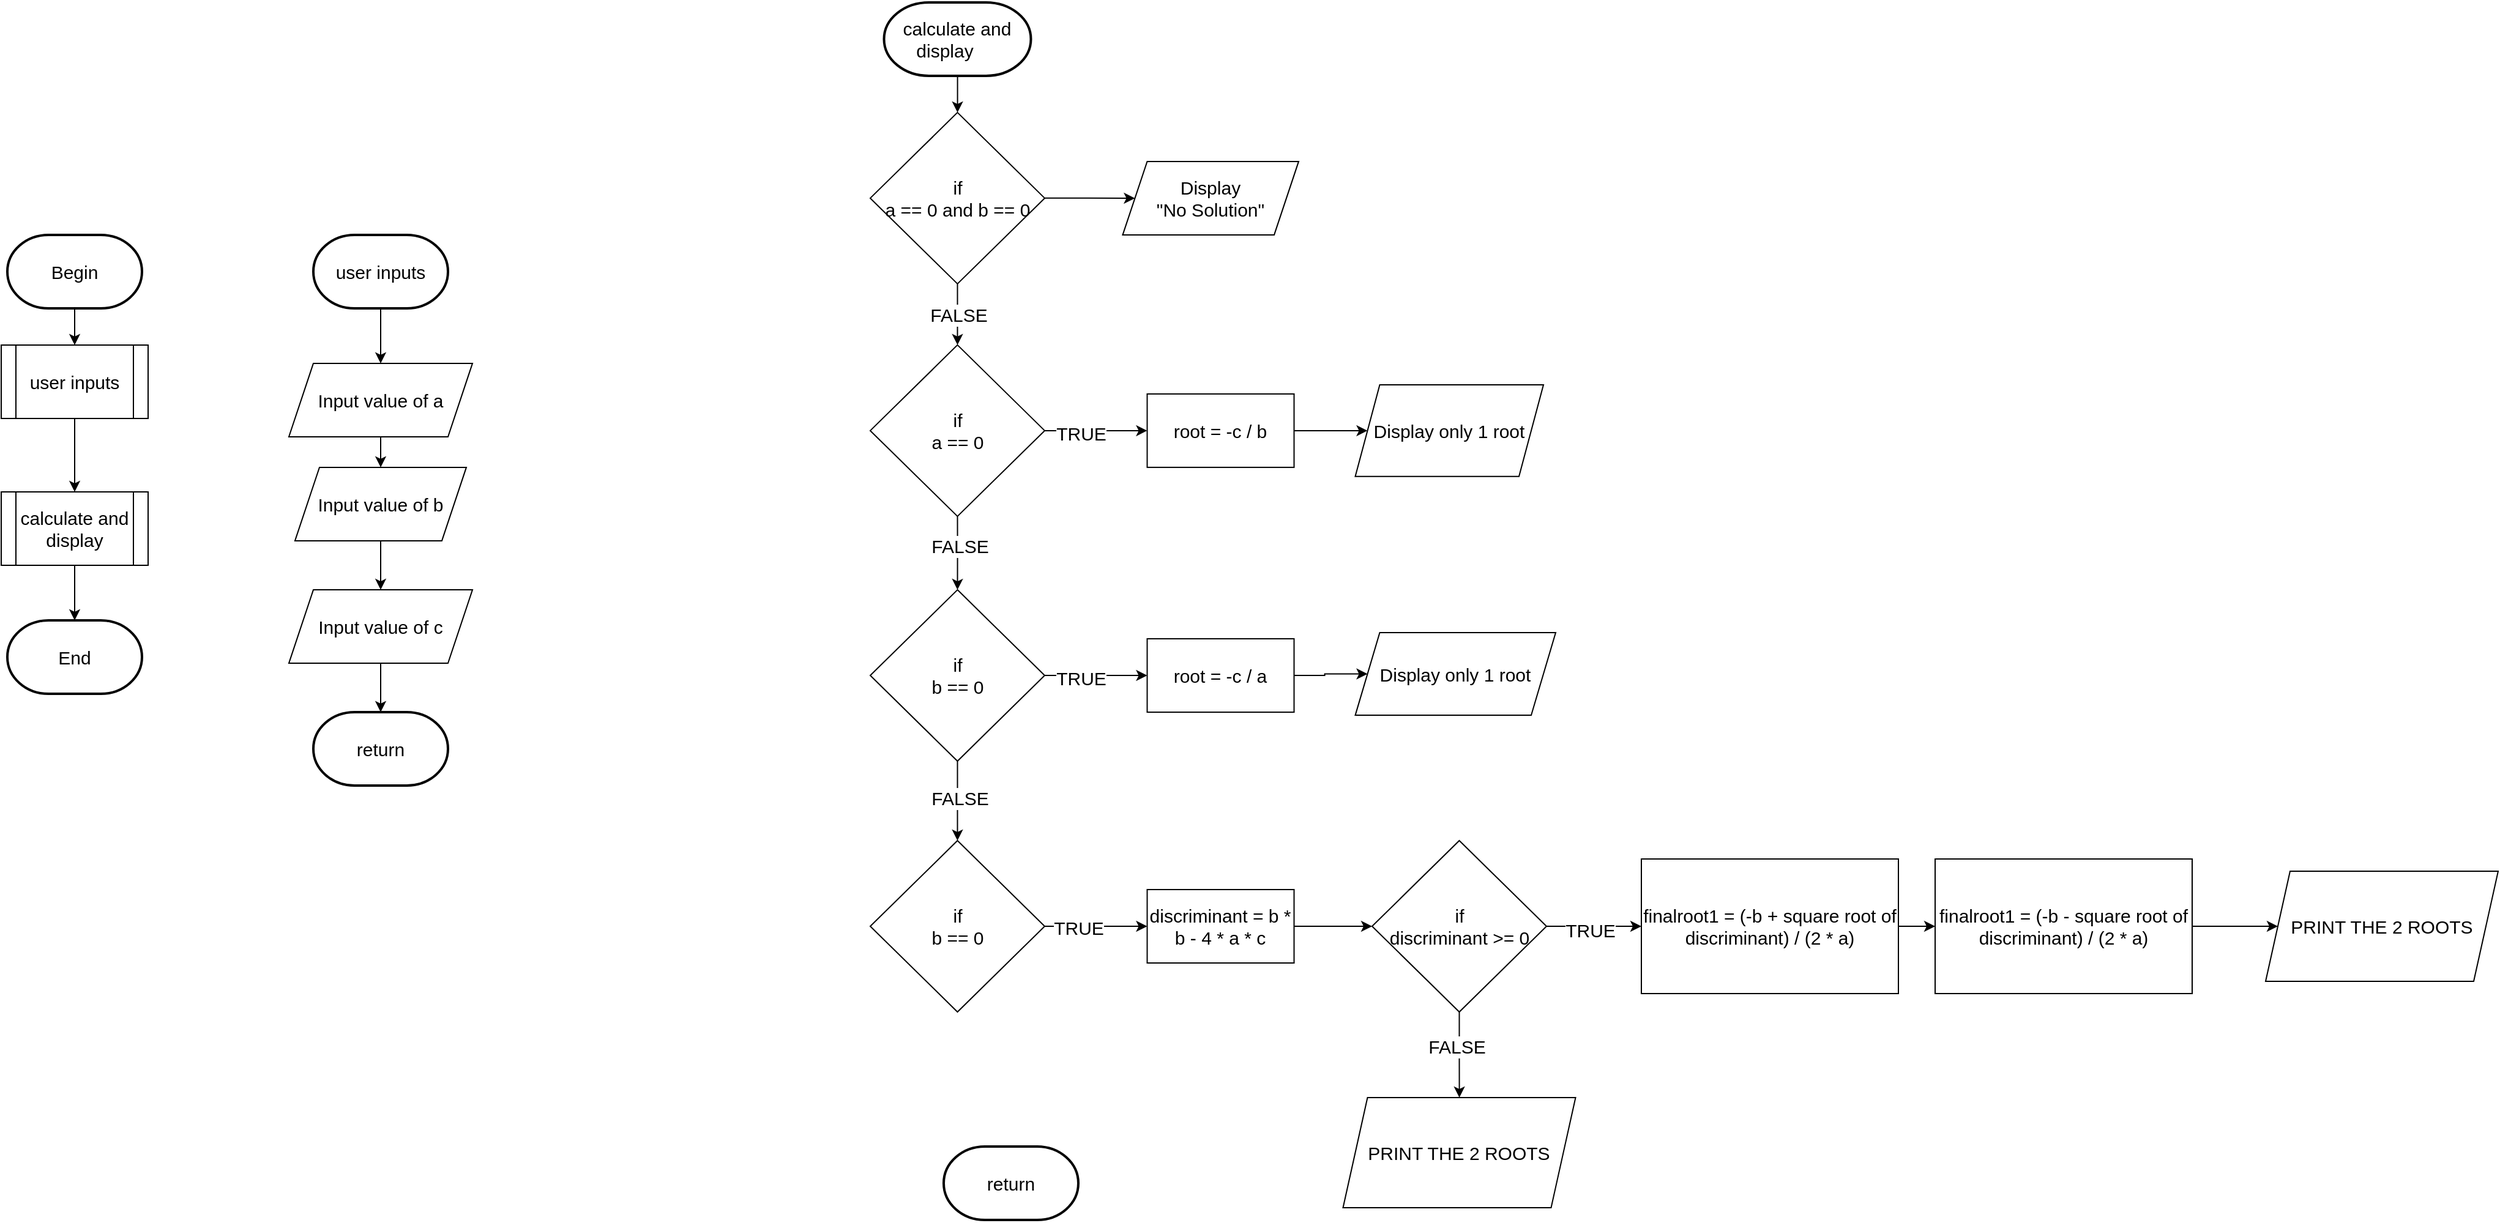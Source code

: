 <mxfile version="22.1.11" type="github">
  <diagram name="Page-1" id="sum3KPvAP9c18_npDY0O">
    <mxGraphModel dx="1155" dy="605" grid="1" gridSize="10" guides="1" tooltips="1" connect="1" arrows="1" fold="1" page="1" pageScale="1" pageWidth="850" pageHeight="1100" math="0" shadow="0">
      <root>
        <mxCell id="0" />
        <mxCell id="1" parent="0" />
        <mxCell id="lr6kMDuDYrGQgOg-v3O_-4" value="" style="edgeStyle=orthogonalEdgeStyle;rounded=0;orthogonalLoop=1;jettySize=auto;html=1;fontSize=15;" edge="1" parent="1" source="lr6kMDuDYrGQgOg-v3O_-1" target="lr6kMDuDYrGQgOg-v3O_-2">
          <mxGeometry relative="1" as="geometry" />
        </mxCell>
        <mxCell id="lr6kMDuDYrGQgOg-v3O_-1" value="&lt;font style=&quot;font-size: 15px;&quot;&gt;Begin&lt;/font&gt;" style="strokeWidth=2;html=1;shape=mxgraph.flowchart.terminator;whiteSpace=wrap;fontSize=15;" vertex="1" parent="1">
          <mxGeometry x="215" y="235" width="110" height="60" as="geometry" />
        </mxCell>
        <mxCell id="lr6kMDuDYrGQgOg-v3O_-5" value="" style="edgeStyle=orthogonalEdgeStyle;rounded=0;orthogonalLoop=1;jettySize=auto;html=1;fontSize=15;" edge="1" parent="1" source="lr6kMDuDYrGQgOg-v3O_-2" target="lr6kMDuDYrGQgOg-v3O_-3">
          <mxGeometry relative="1" as="geometry" />
        </mxCell>
        <mxCell id="lr6kMDuDYrGQgOg-v3O_-2" value="user inputs" style="shape=process;whiteSpace=wrap;html=1;backgroundOutline=1;fontSize=15;" vertex="1" parent="1">
          <mxGeometry x="210" y="325" width="120" height="60" as="geometry" />
        </mxCell>
        <mxCell id="lr6kMDuDYrGQgOg-v3O_-7" value="" style="edgeStyle=orthogonalEdgeStyle;rounded=0;orthogonalLoop=1;jettySize=auto;html=1;fontSize=15;" edge="1" parent="1" source="lr6kMDuDYrGQgOg-v3O_-3" target="lr6kMDuDYrGQgOg-v3O_-6">
          <mxGeometry relative="1" as="geometry" />
        </mxCell>
        <mxCell id="lr6kMDuDYrGQgOg-v3O_-3" value="calculate and display" style="shape=process;whiteSpace=wrap;html=1;backgroundOutline=1;fontSize=15;" vertex="1" parent="1">
          <mxGeometry x="210" y="445" width="120" height="60" as="geometry" />
        </mxCell>
        <mxCell id="lr6kMDuDYrGQgOg-v3O_-6" value="&lt;font style=&quot;font-size: 15px;&quot;&gt;End&lt;/font&gt;" style="strokeWidth=2;html=1;shape=mxgraph.flowchart.terminator;whiteSpace=wrap;fontSize=15;" vertex="1" parent="1">
          <mxGeometry x="215" y="550" width="110" height="60" as="geometry" />
        </mxCell>
        <mxCell id="lr6kMDuDYrGQgOg-v3O_-14" value="" style="edgeStyle=orthogonalEdgeStyle;rounded=0;orthogonalLoop=1;jettySize=auto;html=1;fontSize=15;" edge="1" parent="1" source="lr6kMDuDYrGQgOg-v3O_-8" target="lr6kMDuDYrGQgOg-v3O_-9">
          <mxGeometry relative="1" as="geometry" />
        </mxCell>
        <mxCell id="lr6kMDuDYrGQgOg-v3O_-8" value="&lt;span style=&quot;font-size: 15px;&quot;&gt;user inputs&lt;/span&gt;" style="strokeWidth=2;html=1;shape=mxgraph.flowchart.terminator;whiteSpace=wrap;fontSize=15;" vertex="1" parent="1">
          <mxGeometry x="465" y="235" width="110" height="60" as="geometry" />
        </mxCell>
        <mxCell id="lr6kMDuDYrGQgOg-v3O_-13" value="" style="edgeStyle=orthogonalEdgeStyle;rounded=0;orthogonalLoop=1;jettySize=auto;html=1;fontSize=15;" edge="1" parent="1" source="lr6kMDuDYrGQgOg-v3O_-9" target="lr6kMDuDYrGQgOg-v3O_-10">
          <mxGeometry relative="1" as="geometry" />
        </mxCell>
        <mxCell id="lr6kMDuDYrGQgOg-v3O_-9" value="Input value of a" style="shape=parallelogram;perimeter=parallelogramPerimeter;whiteSpace=wrap;html=1;fixedSize=1;fontSize=15;" vertex="1" parent="1">
          <mxGeometry x="445" y="340" width="150" height="60" as="geometry" />
        </mxCell>
        <mxCell id="lr6kMDuDYrGQgOg-v3O_-17" value="" style="edgeStyle=orthogonalEdgeStyle;rounded=0;orthogonalLoop=1;jettySize=auto;html=1;fontSize=15;" edge="1" parent="1" source="lr6kMDuDYrGQgOg-v3O_-10" target="lr6kMDuDYrGQgOg-v3O_-11">
          <mxGeometry relative="1" as="geometry" />
        </mxCell>
        <mxCell id="lr6kMDuDYrGQgOg-v3O_-10" value="Input value of b" style="shape=parallelogram;perimeter=parallelogramPerimeter;whiteSpace=wrap;html=1;fixedSize=1;fontSize=15;" vertex="1" parent="1">
          <mxGeometry x="450" y="424.95" width="140" height="60" as="geometry" />
        </mxCell>
        <mxCell id="lr6kMDuDYrGQgOg-v3O_-19" value="" style="edgeStyle=orthogonalEdgeStyle;rounded=0;orthogonalLoop=1;jettySize=auto;html=1;fontSize=15;" edge="1" parent="1" source="lr6kMDuDYrGQgOg-v3O_-11" target="lr6kMDuDYrGQgOg-v3O_-18">
          <mxGeometry relative="1" as="geometry" />
        </mxCell>
        <mxCell id="lr6kMDuDYrGQgOg-v3O_-11" value="Input value of c" style="shape=parallelogram;perimeter=parallelogramPerimeter;whiteSpace=wrap;html=1;fixedSize=1;fontSize=15;" vertex="1" parent="1">
          <mxGeometry x="445" y="525.04" width="150" height="60" as="geometry" />
        </mxCell>
        <mxCell id="lr6kMDuDYrGQgOg-v3O_-18" value="&lt;font style=&quot;font-size: 15px;&quot;&gt;return&lt;/font&gt;" style="strokeWidth=2;html=1;shape=mxgraph.flowchart.terminator;whiteSpace=wrap;fontSize=15;" vertex="1" parent="1">
          <mxGeometry x="465" y="625" width="110" height="60" as="geometry" />
        </mxCell>
        <mxCell id="lr6kMDuDYrGQgOg-v3O_-22" value="" style="edgeStyle=orthogonalEdgeStyle;rounded=0;orthogonalLoop=1;jettySize=auto;html=1;fontSize=15;" edge="1" parent="1" source="lr6kMDuDYrGQgOg-v3O_-20" target="lr6kMDuDYrGQgOg-v3O_-21">
          <mxGeometry relative="1" as="geometry" />
        </mxCell>
        <mxCell id="lr6kMDuDYrGQgOg-v3O_-20" value="&lt;span style=&quot;font-size: 15px;&quot;&gt;calculate and display&lt;span style=&quot;white-space: pre; font-size: 15px;&quot;&gt;&#x9;&lt;/span&gt;&lt;/span&gt;" style="strokeWidth=2;html=1;shape=mxgraph.flowchart.terminator;whiteSpace=wrap;fontSize=15;" vertex="1" parent="1">
          <mxGeometry x="931.25" y="44.95" width="120" height="60" as="geometry" />
        </mxCell>
        <mxCell id="lr6kMDuDYrGQgOg-v3O_-24" value="" style="edgeStyle=orthogonalEdgeStyle;rounded=0;orthogonalLoop=1;jettySize=auto;html=1;fontSize=15;" edge="1" parent="1" source="lr6kMDuDYrGQgOg-v3O_-21" target="lr6kMDuDYrGQgOg-v3O_-23">
          <mxGeometry relative="1" as="geometry" />
        </mxCell>
        <mxCell id="lr6kMDuDYrGQgOg-v3O_-25" value="FALSE" style="edgeLabel;html=1;align=center;verticalAlign=middle;resizable=0;points=[];fontSize=15;" vertex="1" connectable="0" parent="lr6kMDuDYrGQgOg-v3O_-24">
          <mxGeometry x="-0.013" relative="1" as="geometry">
            <mxPoint as="offset" />
          </mxGeometry>
        </mxCell>
        <mxCell id="lr6kMDuDYrGQgOg-v3O_-33" value="" style="edgeStyle=orthogonalEdgeStyle;rounded=0;orthogonalLoop=1;jettySize=auto;html=1;fontSize=15;" edge="1" parent="1" source="lr6kMDuDYrGQgOg-v3O_-21" target="lr6kMDuDYrGQgOg-v3O_-32">
          <mxGeometry relative="1" as="geometry" />
        </mxCell>
        <mxCell id="lr6kMDuDYrGQgOg-v3O_-21" value="if&lt;br style=&quot;font-size: 15px;&quot;&gt;a == 0 and b == 0" style="rhombus;whiteSpace=wrap;html=1;fontSize=15;" vertex="1" parent="1">
          <mxGeometry x="920" y="134.95" width="142.5" height="140" as="geometry" />
        </mxCell>
        <mxCell id="lr6kMDuDYrGQgOg-v3O_-28" value="" style="edgeStyle=orthogonalEdgeStyle;rounded=0;orthogonalLoop=1;jettySize=auto;html=1;fontSize=15;" edge="1" parent="1" source="lr6kMDuDYrGQgOg-v3O_-23" target="lr6kMDuDYrGQgOg-v3O_-26">
          <mxGeometry relative="1" as="geometry" />
        </mxCell>
        <mxCell id="lr6kMDuDYrGQgOg-v3O_-29" value="TRUE" style="edgeLabel;html=1;align=center;verticalAlign=middle;resizable=0;points=[];fontSize=15;" vertex="1" connectable="0" parent="lr6kMDuDYrGQgOg-v3O_-28">
          <mxGeometry x="-0.291" y="-2" relative="1" as="geometry">
            <mxPoint as="offset" />
          </mxGeometry>
        </mxCell>
        <mxCell id="lr6kMDuDYrGQgOg-v3O_-40" value="" style="edgeStyle=orthogonalEdgeStyle;rounded=0;orthogonalLoop=1;jettySize=auto;html=1;exitX=0.5;exitY=1;exitDx=0;exitDy=0;fontSize=15;" edge="1" parent="1" source="lr6kMDuDYrGQgOg-v3O_-23" target="lr6kMDuDYrGQgOg-v3O_-36">
          <mxGeometry relative="1" as="geometry">
            <mxPoint x="991.345" y="494.946" as="sourcePoint" />
          </mxGeometry>
        </mxCell>
        <mxCell id="lr6kMDuDYrGQgOg-v3O_-41" value="FALSE" style="edgeLabel;html=1;align=center;verticalAlign=middle;resizable=0;points=[];fontSize=15;" vertex="1" connectable="0" parent="lr6kMDuDYrGQgOg-v3O_-40">
          <mxGeometry x="-0.197" y="1" relative="1" as="geometry">
            <mxPoint as="offset" />
          </mxGeometry>
        </mxCell>
        <mxCell id="lr6kMDuDYrGQgOg-v3O_-23" value="if&lt;br style=&quot;font-size: 15px;&quot;&gt;a == 0" style="rhombus;whiteSpace=wrap;html=1;fontSize=15;" vertex="1" parent="1">
          <mxGeometry x="920" y="324.95" width="142.5" height="140" as="geometry" />
        </mxCell>
        <mxCell id="lr6kMDuDYrGQgOg-v3O_-31" value="" style="edgeStyle=orthogonalEdgeStyle;rounded=0;orthogonalLoop=1;jettySize=auto;html=1;fontSize=15;" edge="1" parent="1" source="lr6kMDuDYrGQgOg-v3O_-26" target="lr6kMDuDYrGQgOg-v3O_-30">
          <mxGeometry relative="1" as="geometry" />
        </mxCell>
        <mxCell id="lr6kMDuDYrGQgOg-v3O_-26" value="root = -c / b" style="rounded=0;whiteSpace=wrap;html=1;fontSize=15;" vertex="1" parent="1">
          <mxGeometry x="1146.25" y="364.95" width="120" height="60" as="geometry" />
        </mxCell>
        <mxCell id="lr6kMDuDYrGQgOg-v3O_-30" value="Display only 1 root" style="shape=parallelogram;perimeter=parallelogramPerimeter;whiteSpace=wrap;html=1;fixedSize=1;fontSize=15;" vertex="1" parent="1">
          <mxGeometry x="1316.25" y="357.48" width="153.75" height="74.95" as="geometry" />
        </mxCell>
        <mxCell id="lr6kMDuDYrGQgOg-v3O_-32" value="Display &lt;br style=&quot;font-size: 15px;&quot;&gt;&quot;No Solution&quot;" style="shape=parallelogram;perimeter=parallelogramPerimeter;whiteSpace=wrap;html=1;fixedSize=1;fontSize=15;" vertex="1" parent="1">
          <mxGeometry x="1126.25" y="174.95" width="143.75" height="60" as="geometry" />
        </mxCell>
        <mxCell id="lr6kMDuDYrGQgOg-v3O_-34" value="" style="edgeStyle=orthogonalEdgeStyle;rounded=0;orthogonalLoop=1;jettySize=auto;html=1;fontSize=15;" edge="1" parent="1" source="lr6kMDuDYrGQgOg-v3O_-36" target="lr6kMDuDYrGQgOg-v3O_-38">
          <mxGeometry relative="1" as="geometry" />
        </mxCell>
        <mxCell id="lr6kMDuDYrGQgOg-v3O_-35" value="TRUE" style="edgeLabel;html=1;align=center;verticalAlign=middle;resizable=0;points=[];fontSize=15;" vertex="1" connectable="0" parent="lr6kMDuDYrGQgOg-v3O_-34">
          <mxGeometry x="-0.291" y="-2" relative="1" as="geometry">
            <mxPoint as="offset" />
          </mxGeometry>
        </mxCell>
        <mxCell id="lr6kMDuDYrGQgOg-v3O_-43" value="" style="edgeStyle=orthogonalEdgeStyle;rounded=0;orthogonalLoop=1;jettySize=auto;html=1;fontSize=15;" edge="1" parent="1" source="lr6kMDuDYrGQgOg-v3O_-36" target="lr6kMDuDYrGQgOg-v3O_-42">
          <mxGeometry relative="1" as="geometry" />
        </mxCell>
        <mxCell id="lr6kMDuDYrGQgOg-v3O_-44" value="FALSE" style="edgeLabel;html=1;align=center;verticalAlign=middle;resizable=0;points=[];fontSize=15;" vertex="1" connectable="0" parent="lr6kMDuDYrGQgOg-v3O_-43">
          <mxGeometry x="-0.089" y="1" relative="1" as="geometry">
            <mxPoint as="offset" />
          </mxGeometry>
        </mxCell>
        <mxCell id="lr6kMDuDYrGQgOg-v3O_-36" value="if&lt;br style=&quot;font-size: 15px;&quot;&gt;b == 0" style="rhombus;whiteSpace=wrap;html=1;fontSize=15;" vertex="1" parent="1">
          <mxGeometry x="920" y="525.04" width="142.5" height="140" as="geometry" />
        </mxCell>
        <mxCell id="lr6kMDuDYrGQgOg-v3O_-37" value="" style="edgeStyle=orthogonalEdgeStyle;rounded=0;orthogonalLoop=1;jettySize=auto;html=1;fontSize=15;" edge="1" parent="1" source="lr6kMDuDYrGQgOg-v3O_-38" target="lr6kMDuDYrGQgOg-v3O_-39">
          <mxGeometry relative="1" as="geometry" />
        </mxCell>
        <mxCell id="lr6kMDuDYrGQgOg-v3O_-38" value="root = -c / a" style="rounded=0;whiteSpace=wrap;html=1;fontSize=15;" vertex="1" parent="1">
          <mxGeometry x="1146.25" y="565.04" width="120" height="60" as="geometry" />
        </mxCell>
        <mxCell id="lr6kMDuDYrGQgOg-v3O_-39" value="Display only 1 root" style="shape=parallelogram;perimeter=parallelogramPerimeter;whiteSpace=wrap;html=1;fixedSize=1;fontSize=15;" vertex="1" parent="1">
          <mxGeometry x="1316.25" y="560" width="163.75" height="67.56" as="geometry" />
        </mxCell>
        <mxCell id="lr6kMDuDYrGQgOg-v3O_-46" value="" style="edgeStyle=orthogonalEdgeStyle;rounded=0;orthogonalLoop=1;jettySize=auto;html=1;fontSize=15;" edge="1" parent="1" source="lr6kMDuDYrGQgOg-v3O_-42" target="lr6kMDuDYrGQgOg-v3O_-45">
          <mxGeometry relative="1" as="geometry" />
        </mxCell>
        <mxCell id="lr6kMDuDYrGQgOg-v3O_-47" value="TRUE" style="edgeLabel;html=1;align=center;verticalAlign=middle;resizable=0;points=[];fontSize=15;" vertex="1" connectable="0" parent="lr6kMDuDYrGQgOg-v3O_-46">
          <mxGeometry x="-0.358" y="-1" relative="1" as="geometry">
            <mxPoint as="offset" />
          </mxGeometry>
        </mxCell>
        <mxCell id="lr6kMDuDYrGQgOg-v3O_-42" value="if&lt;br style=&quot;font-size: 15px;&quot;&gt;b == 0" style="rhombus;whiteSpace=wrap;html=1;fontSize=15;" vertex="1" parent="1">
          <mxGeometry x="920" y="730.0" width="142.5" height="140" as="geometry" />
        </mxCell>
        <mxCell id="lr6kMDuDYrGQgOg-v3O_-50" value="" style="edgeStyle=orthogonalEdgeStyle;rounded=0;orthogonalLoop=1;jettySize=auto;html=1;fontSize=15;" edge="1" parent="1" source="lr6kMDuDYrGQgOg-v3O_-45" target="lr6kMDuDYrGQgOg-v3O_-49">
          <mxGeometry relative="1" as="geometry" />
        </mxCell>
        <mxCell id="lr6kMDuDYrGQgOg-v3O_-45" value="discriminant = b * b - 4 * a * c" style="rounded=0;whiteSpace=wrap;html=1;fontSize=15;" vertex="1" parent="1">
          <mxGeometry x="1146.25" y="770.0" width="120" height="60" as="geometry" />
        </mxCell>
        <mxCell id="lr6kMDuDYrGQgOg-v3O_-52" value="" style="edgeStyle=orthogonalEdgeStyle;rounded=0;orthogonalLoop=1;jettySize=auto;html=1;fontSize=15;" edge="1" parent="1" source="lr6kMDuDYrGQgOg-v3O_-49" target="lr6kMDuDYrGQgOg-v3O_-51">
          <mxGeometry relative="1" as="geometry" />
        </mxCell>
        <mxCell id="lr6kMDuDYrGQgOg-v3O_-55" value="&lt;font style=&quot;font-size: 15px;&quot;&gt;TRUE&lt;/font&gt;" style="edgeLabel;html=1;align=center;verticalAlign=middle;resizable=0;points=[];" vertex="1" connectable="0" parent="lr6kMDuDYrGQgOg-v3O_-52">
          <mxGeometry x="-0.174" y="-3" relative="1" as="geometry">
            <mxPoint x="3" as="offset" />
          </mxGeometry>
        </mxCell>
        <mxCell id="lr6kMDuDYrGQgOg-v3O_-60" value="" style="edgeStyle=orthogonalEdgeStyle;rounded=0;orthogonalLoop=1;jettySize=auto;html=1;" edge="1" parent="1" source="lr6kMDuDYrGQgOg-v3O_-49" target="lr6kMDuDYrGQgOg-v3O_-59">
          <mxGeometry relative="1" as="geometry" />
        </mxCell>
        <mxCell id="lr6kMDuDYrGQgOg-v3O_-61" value="&lt;font style=&quot;font-size: 15px;&quot;&gt;FALSE&lt;/font&gt;" style="edgeLabel;html=1;align=center;verticalAlign=middle;resizable=0;points=[];" vertex="1" connectable="0" parent="lr6kMDuDYrGQgOg-v3O_-60">
          <mxGeometry x="-0.213" y="-3" relative="1" as="geometry">
            <mxPoint as="offset" />
          </mxGeometry>
        </mxCell>
        <mxCell id="lr6kMDuDYrGQgOg-v3O_-49" value="if&lt;br style=&quot;font-size: 15px;&quot;&gt;discriminant &amp;gt;= 0" style="rhombus;whiteSpace=wrap;html=1;fontSize=15;" vertex="1" parent="1">
          <mxGeometry x="1330" y="730.0" width="142.5" height="140" as="geometry" />
        </mxCell>
        <mxCell id="lr6kMDuDYrGQgOg-v3O_-54" value="" style="edgeStyle=orthogonalEdgeStyle;rounded=0;orthogonalLoop=1;jettySize=auto;html=1;" edge="1" parent="1" source="lr6kMDuDYrGQgOg-v3O_-51" target="lr6kMDuDYrGQgOg-v3O_-53">
          <mxGeometry relative="1" as="geometry" />
        </mxCell>
        <mxCell id="lr6kMDuDYrGQgOg-v3O_-51" value="&lt;font style=&quot;font-size: 15px;&quot;&gt;finalroot1 = (-b + square root of discriminant) / (2 * a)&lt;/font&gt;" style="rounded=0;whiteSpace=wrap;html=1;fontSize=15;" vertex="1" parent="1">
          <mxGeometry x="1550" y="745" width="210" height="110" as="geometry" />
        </mxCell>
        <mxCell id="lr6kMDuDYrGQgOg-v3O_-58" value="" style="edgeStyle=orthogonalEdgeStyle;rounded=0;orthogonalLoop=1;jettySize=auto;html=1;" edge="1" parent="1" source="lr6kMDuDYrGQgOg-v3O_-53" target="lr6kMDuDYrGQgOg-v3O_-56">
          <mxGeometry relative="1" as="geometry" />
        </mxCell>
        <mxCell id="lr6kMDuDYrGQgOg-v3O_-53" value="&lt;font style=&quot;font-size: 15px;&quot;&gt;finalroot1 = (-b - square root of discriminant) / (2 * a)&lt;/font&gt;" style="rounded=0;whiteSpace=wrap;html=1;fontSize=15;" vertex="1" parent="1">
          <mxGeometry x="1790" y="745" width="210" height="110" as="geometry" />
        </mxCell>
        <mxCell id="lr6kMDuDYrGQgOg-v3O_-56" value="&lt;font style=&quot;font-size: 15px;&quot;&gt;PRINT THE 2 ROOTS&lt;/font&gt;" style="shape=parallelogram;perimeter=parallelogramPerimeter;whiteSpace=wrap;html=1;fixedSize=1;" vertex="1" parent="1">
          <mxGeometry x="2060" y="755" width="190" height="90" as="geometry" />
        </mxCell>
        <mxCell id="lr6kMDuDYrGQgOg-v3O_-59" value="&lt;font style=&quot;font-size: 15px;&quot;&gt;PRINT THE 2 ROOTS&lt;/font&gt;" style="shape=parallelogram;perimeter=parallelogramPerimeter;whiteSpace=wrap;html=1;fixedSize=1;" vertex="1" parent="1">
          <mxGeometry x="1306.25" y="940" width="190" height="90" as="geometry" />
        </mxCell>
        <mxCell id="lr6kMDuDYrGQgOg-v3O_-62" value="&lt;font style=&quot;font-size: 15px;&quot;&gt;return&lt;/font&gt;" style="strokeWidth=2;html=1;shape=mxgraph.flowchart.terminator;whiteSpace=wrap;fontSize=15;" vertex="1" parent="1">
          <mxGeometry x="980.0" y="980" width="110" height="60" as="geometry" />
        </mxCell>
      </root>
    </mxGraphModel>
  </diagram>
</mxfile>
